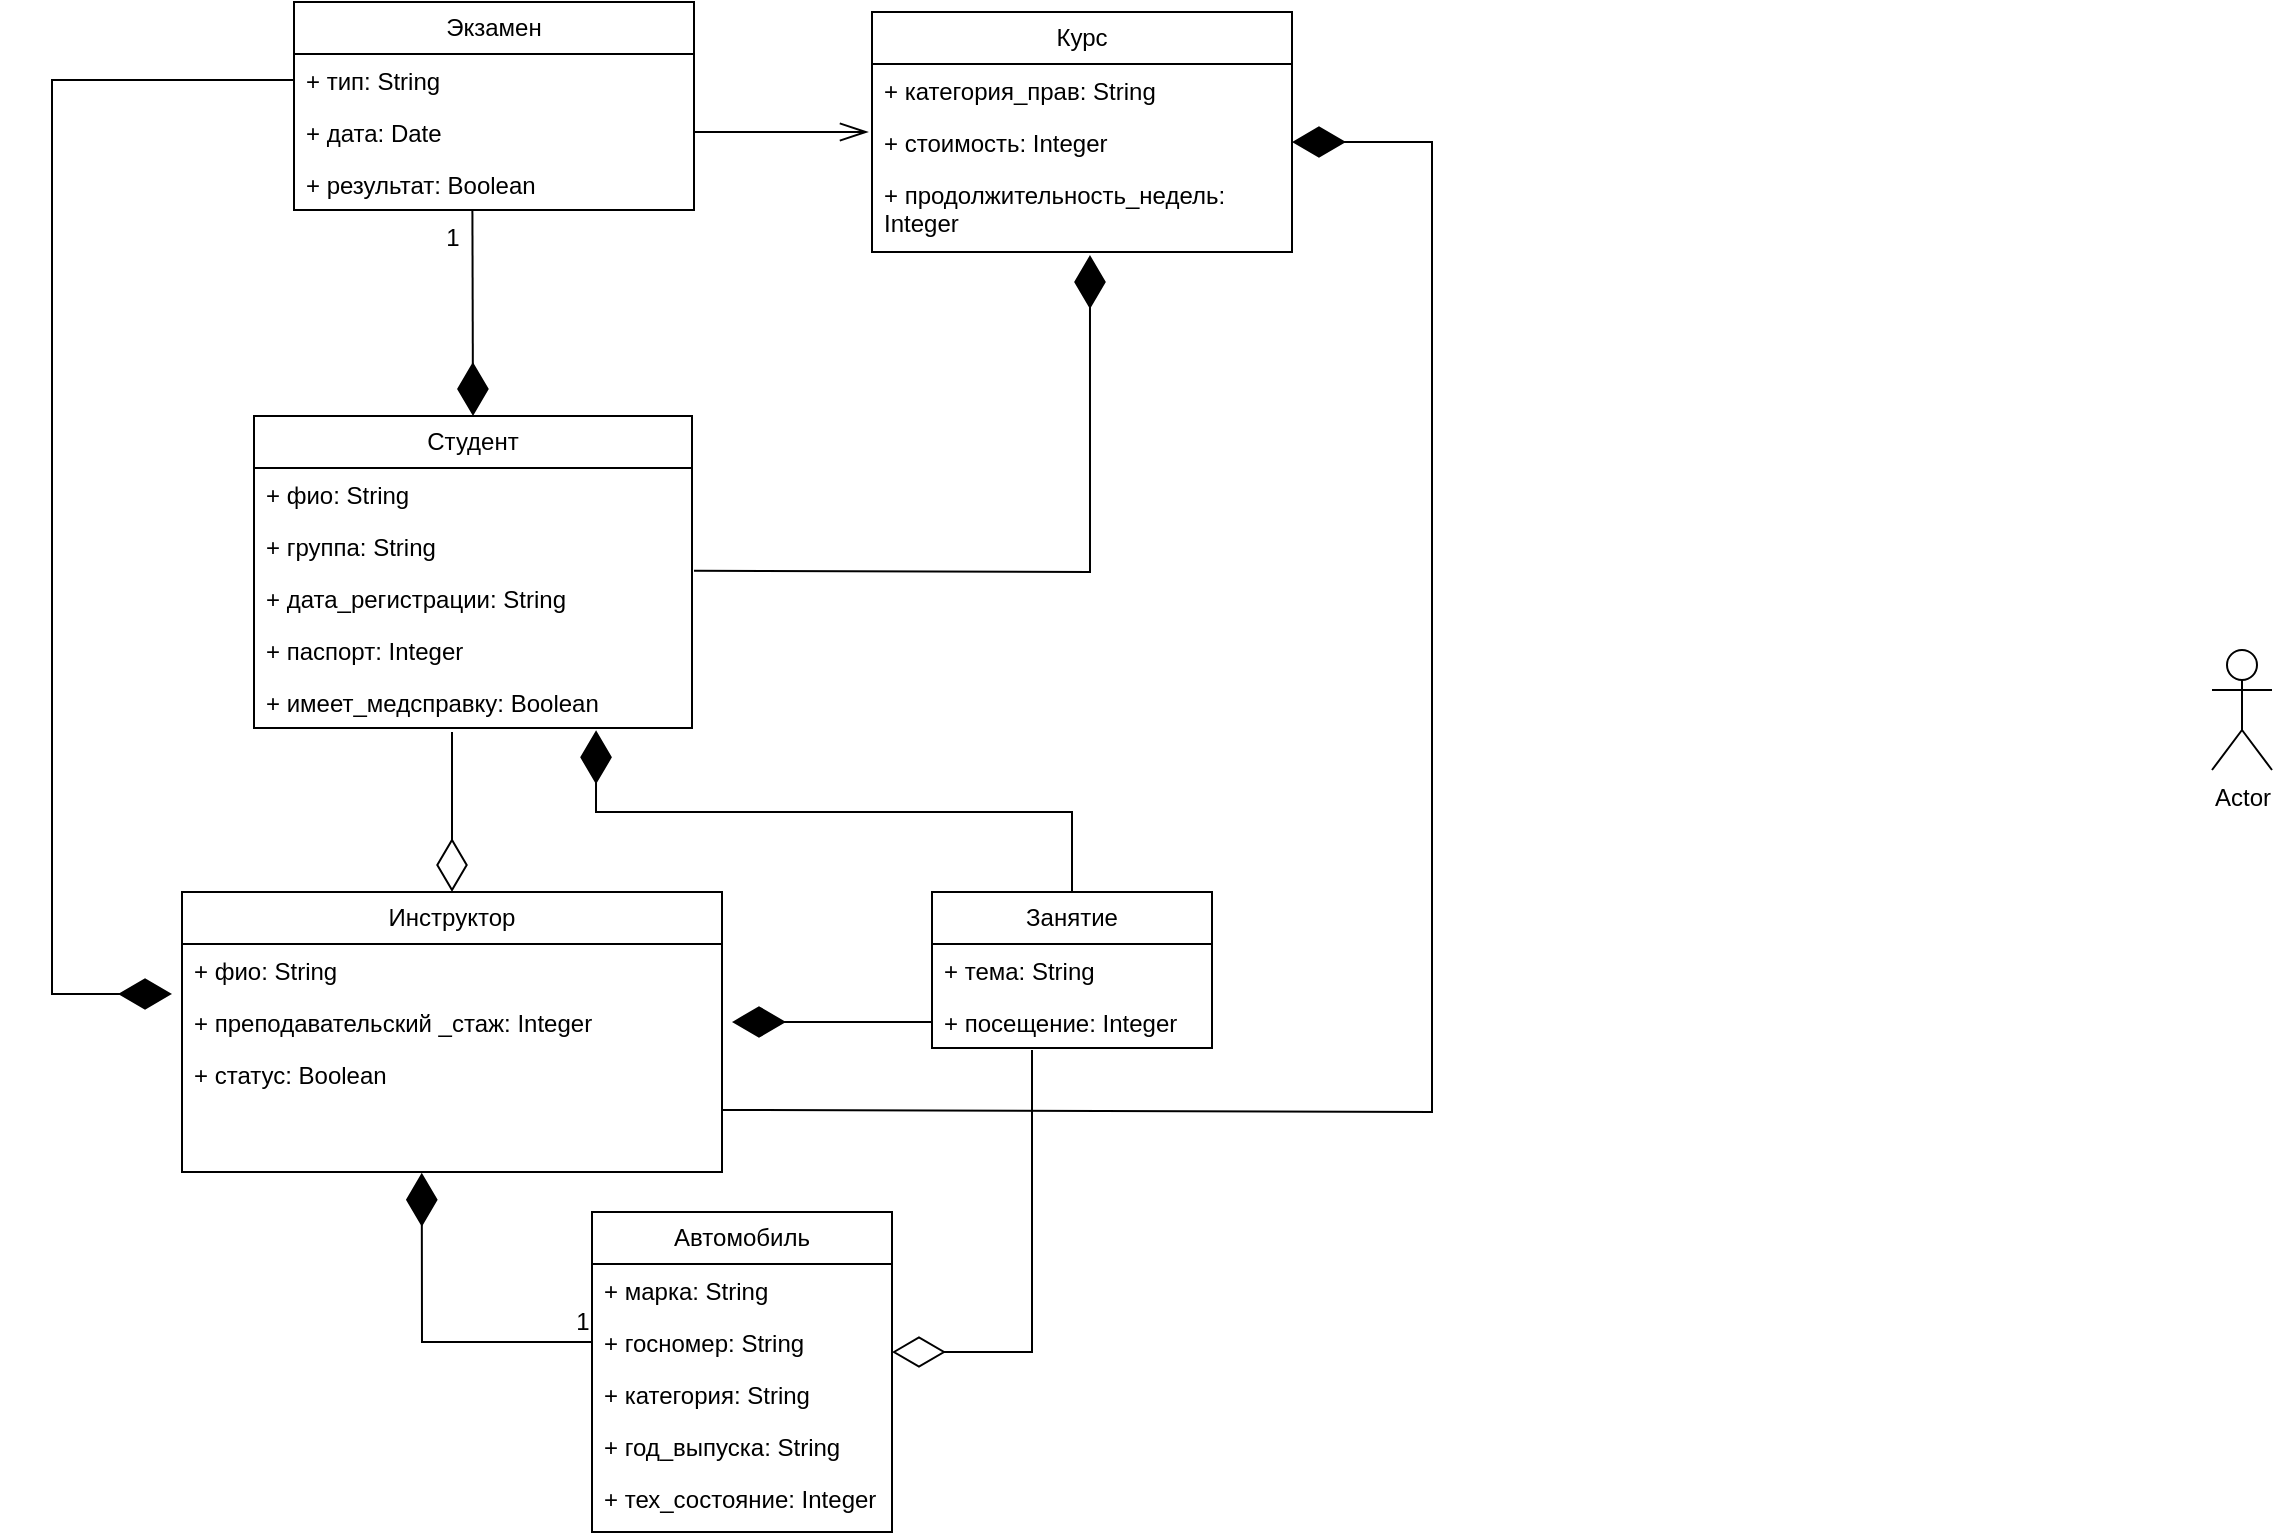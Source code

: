 <mxfile version="28.2.5" pages="2">
  <diagram name="Страница — 1" id="QAwYbJfvgkVjG-rEGAcN">
    <mxGraphModel dx="321" dy="782" grid="1" gridSize="10" guides="1" tooltips="1" connect="1" arrows="1" fold="1" page="1" pageScale="1" pageWidth="827" pageHeight="1169" math="0" shadow="0">
      <root>
        <mxCell id="0" />
        <mxCell id="1" parent="0" />
        <mxCell id="wUksPOQB8WpGineGd23I-5" value="Студент" style="swimlane;fontStyle=0;childLayout=stackLayout;horizontal=1;startSize=26;fillColor=none;horizontalStack=0;resizeParent=1;resizeParentMax=0;resizeLast=0;collapsible=1;marginBottom=0;whiteSpace=wrap;html=1;" parent="1" vertex="1">
          <mxGeometry x="1021" y="282" width="219" height="156" as="geometry" />
        </mxCell>
        <mxCell id="wUksPOQB8WpGineGd23I-6" value="+ фио: String" style="text;strokeColor=none;fillColor=none;align=left;verticalAlign=top;spacingLeft=4;spacingRight=4;overflow=hidden;rotatable=0;points=[[0,0.5],[1,0.5]];portConstraint=eastwest;whiteSpace=wrap;html=1;" parent="wUksPOQB8WpGineGd23I-5" vertex="1">
          <mxGeometry y="26" width="219" height="26" as="geometry" />
        </mxCell>
        <mxCell id="wUksPOQB8WpGineGd23I-50" value="+ группа: String" style="text;strokeColor=none;fillColor=none;align=left;verticalAlign=top;spacingLeft=4;spacingRight=4;overflow=hidden;rotatable=0;points=[[0,0.5],[1,0.5]];portConstraint=eastwest;whiteSpace=wrap;html=1;" parent="wUksPOQB8WpGineGd23I-5" vertex="1">
          <mxGeometry y="52" width="219" height="26" as="geometry" />
        </mxCell>
        <mxCell id="wUksPOQB8WpGineGd23I-46" value="+ дата_регистрации: String" style="text;strokeColor=none;fillColor=none;align=left;verticalAlign=top;spacingLeft=4;spacingRight=4;overflow=hidden;rotatable=0;points=[[0,0.5],[1,0.5]];portConstraint=eastwest;whiteSpace=wrap;html=1;" parent="wUksPOQB8WpGineGd23I-5" vertex="1">
          <mxGeometry y="78" width="219" height="26" as="geometry" />
        </mxCell>
        <mxCell id="wUksPOQB8WpGineGd23I-7" value="+ паспорт: Integer" style="text;strokeColor=none;fillColor=none;align=left;verticalAlign=top;spacingLeft=4;spacingRight=4;overflow=hidden;rotatable=0;points=[[0,0.5],[1,0.5]];portConstraint=eastwest;whiteSpace=wrap;html=1;" parent="wUksPOQB8WpGineGd23I-5" vertex="1">
          <mxGeometry y="104" width="219" height="26" as="geometry" />
        </mxCell>
        <mxCell id="wUksPOQB8WpGineGd23I-8" value="+ имеет_медсправку: Boolean" style="text;strokeColor=none;fillColor=none;align=left;verticalAlign=top;spacingLeft=4;spacingRight=4;overflow=hidden;rotatable=0;points=[[0,0.5],[1,0.5]];portConstraint=eastwest;whiteSpace=wrap;html=1;" parent="wUksPOQB8WpGineGd23I-5" vertex="1">
          <mxGeometry y="130" width="219" height="26" as="geometry" />
        </mxCell>
        <mxCell id="wUksPOQB8WpGineGd23I-9" value="Инструктор" style="swimlane;fontStyle=0;childLayout=stackLayout;horizontal=1;startSize=26;fillColor=none;horizontalStack=0;resizeParent=1;resizeParentMax=0;resizeLast=0;collapsible=1;marginBottom=0;whiteSpace=wrap;html=1;" parent="1" vertex="1">
          <mxGeometry x="985" y="520" width="270" height="140" as="geometry" />
        </mxCell>
        <mxCell id="wUksPOQB8WpGineGd23I-10" value="+ фио: String" style="text;strokeColor=none;fillColor=none;align=left;verticalAlign=top;spacingLeft=4;spacingRight=4;overflow=hidden;rotatable=0;points=[[0,0.5],[1,0.5]];portConstraint=eastwest;whiteSpace=wrap;html=1;" parent="wUksPOQB8WpGineGd23I-9" vertex="1">
          <mxGeometry y="26" width="270" height="26" as="geometry" />
        </mxCell>
        <mxCell id="wUksPOQB8WpGineGd23I-47" value="+ преподавательский _стаж: Integer" style="text;strokeColor=none;fillColor=none;align=left;verticalAlign=top;spacingLeft=4;spacingRight=4;overflow=hidden;rotatable=0;points=[[0,0.5],[1,0.5]];portConstraint=eastwest;whiteSpace=wrap;html=1;" parent="wUksPOQB8WpGineGd23I-9" vertex="1">
          <mxGeometry y="52" width="270" height="26" as="geometry" />
        </mxCell>
        <mxCell id="wUksPOQB8WpGineGd23I-12" value="+ статус: Boolean" style="text;strokeColor=none;fillColor=none;align=left;verticalAlign=top;spacingLeft=4;spacingRight=4;overflow=hidden;rotatable=0;points=[[0,0.5],[1,0.5]];portConstraint=eastwest;whiteSpace=wrap;html=1;" parent="wUksPOQB8WpGineGd23I-9" vertex="1">
          <mxGeometry y="78" width="270" height="62" as="geometry" />
        </mxCell>
        <mxCell id="wUksPOQB8WpGineGd23I-13" value="Автомобиль" style="swimlane;fontStyle=0;childLayout=stackLayout;horizontal=1;startSize=26;fillColor=none;horizontalStack=0;resizeParent=1;resizeParentMax=0;resizeLast=0;collapsible=1;marginBottom=0;whiteSpace=wrap;html=1;" parent="1" vertex="1">
          <mxGeometry x="1190" y="680" width="150" height="160" as="geometry" />
        </mxCell>
        <mxCell id="wUksPOQB8WpGineGd23I-14" value="+ марка: String" style="text;strokeColor=none;fillColor=none;align=left;verticalAlign=top;spacingLeft=4;spacingRight=4;overflow=hidden;rotatable=0;points=[[0,0.5],[1,0.5]];portConstraint=eastwest;whiteSpace=wrap;html=1;" parent="wUksPOQB8WpGineGd23I-13" vertex="1">
          <mxGeometry y="26" width="150" height="26" as="geometry" />
        </mxCell>
        <mxCell id="wUksPOQB8WpGineGd23I-15" value="+ госномер: String" style="text;strokeColor=none;fillColor=none;align=left;verticalAlign=top;spacingLeft=4;spacingRight=4;overflow=hidden;rotatable=0;points=[[0,0.5],[1,0.5]];portConstraint=eastwest;whiteSpace=wrap;html=1;" parent="wUksPOQB8WpGineGd23I-13" vertex="1">
          <mxGeometry y="52" width="150" height="26" as="geometry" />
        </mxCell>
        <mxCell id="wUksPOQB8WpGineGd23I-48" value="+ категория: String&lt;span style=&quot;caret-color: rgba(0, 0, 0, 0); color: rgba(0, 0, 0, 0); font-family: monospace; font-size: 0px; white-space: nowrap;&quot;&gt;%3CmxGraphModel%3E%3Croot%3E%3CmxCell%20id%3D%220%22%2F%3E%3CmxCell%20id%3D%221%22%20parent%3D%220%22%2F%3E%3CmxCell%20id%3D%222%22%20value%3D%22%2B%20%D1%81%D1%82%D0%B0%D0%B6%3A%20Integer%22%20style%3D%22text%3BstrokeColor%3Dnone%3BfillColor%3Dnone%3Balign%3Dleft%3BverticalAlign%3Dtop%3BspacingLeft%3D4%3BspacingRight%3D4%3Boverflow%3Dhidden%3Brotatable%3D0%3Bpoints%3D%5B%5B0%2C0.5%5D%2C%5B1%2C0.5%5D%5D%3BportConstraint%3Deastwest%3BwhiteSpace%3Dwrap%3Bhtml%3D1%3B%22%20vertex%3D%221%22%20parent%3D%221%22%3E%3CmxGeometry%20x%3D%22440%22%20y%3D%22164%22%20width%3D%22140%22%20height%3D%2226%22%20as%3D%22geometry%22%2F%3E%3C%2FmxCell%3E%3C%2Froot%3E%3C%2FmxGraphModel%3E&lt;/span&gt;" style="text;strokeColor=none;fillColor=none;align=left;verticalAlign=top;spacingLeft=4;spacingRight=4;overflow=hidden;rotatable=0;points=[[0,0.5],[1,0.5]];portConstraint=eastwest;whiteSpace=wrap;html=1;" parent="wUksPOQB8WpGineGd23I-13" vertex="1">
          <mxGeometry y="78" width="150" height="26" as="geometry" />
        </mxCell>
        <mxCell id="wUksPOQB8WpGineGd23I-16" value="+ год_выпуска: String&lt;span style=&quot;caret-color: rgba(0, 0, 0, 0); color: rgba(0, 0, 0, 0); font-family: monospace; font-size: 0px; white-space: nowrap;&quot;&gt;%3CmxGraphModel%3E%3Croot%3E%3CmxCell%20id%3D%220%22%2F%3E%3CmxCell%20id%3D%221%22%20parent%3D%220%22%2F%3E%3CmxCell%20id%3D%222%22%20value%3D%22%2B%20%D1%81%D1%82%D0%B0%D0%B6%3A%20Integer%22%20style%3D%22text%3BstrokeColor%3Dnone%3BfillColor%3Dnone%3Balign%3Dleft%3BverticalAlign%3Dtop%3BspacingLeft%3D4%3BspacingRight%3D4%3Boverflow%3Dhidden%3Brotatable%3D0%3Bpoints%3D%5B%5B0%2C0.5%5D%2C%5B1%2C0.5%5D%5D%3BportConstraint%3Deastwest%3BwhiteSpace%3Dwrap%3Bhtml%3D1%3B%22%20vertex%3D%221%22%20parent%3D%221%22%3E%3CmxGeometry%20x%3D%22440%22%20y%3D%22164%22%20width%3D%22140%22%20height%3D%2226%22%20as%3D%22geometry%22%2F%3E%3C%2FmxCell%3E%3C%2Froot%3E%3C%2FmxGraphModel%3E&lt;/span&gt;" style="text;strokeColor=none;fillColor=none;align=left;verticalAlign=top;spacingLeft=4;spacingRight=4;overflow=hidden;rotatable=0;points=[[0,0.5],[1,0.5]];portConstraint=eastwest;whiteSpace=wrap;html=1;" parent="wUksPOQB8WpGineGd23I-13" vertex="1">
          <mxGeometry y="104" width="150" height="26" as="geometry" />
        </mxCell>
        <mxCell id="kcBepoD6dP65CiGmaRNh-5" value="+ тех_состояние: Integer&lt;span style=&quot;caret-color: rgba(0, 0, 0, 0); color: rgba(0, 0, 0, 0); font-family: monospace; font-size: 0px; white-space: nowrap;&quot;&gt;%3CmxGraphModel%3E%3Croot%3E%3CmxCell%20id%3D%220%22%2F%3E%3CmxCell%20id%3D%221%22%20parent%3D%220%22%2F%3E%3CmxCell%20id%3D%222%22%20value%3D%22%2B%20%D1%81%D1%82%D0%B0%D0%B6%3A%20Integer%22%20style%3D%22text%3BstrokeColor%3Dnone%3BfillColor%3Dnone%3Balign%3Dleft%3BverticalAlign%3Dtop%3BspacingLeft%3D4%3BspacingRight%3D4%3Boverflow%3Dhidden%3Brotatable%3D0%3Bpoints%3D%5B%5B0%2C0.5%5D%2C%5B1%2C0.5%5D%5D%3BportConstraint%3Deastwest%3BwhiteSpace%3Dwrap%3Bhtml%3D1%3B%22%20vertex%3D%221%22%20parent%3D%221%22%3E%3CmxGeometry%20x%3D%22440%22%20y%3D%22164%22%20width%3D%22140%22%20height%3D%2226%22%20as%3D%22geometry%22%2F%3E%3C%2FmxCell%3E%3C%2Froot%3E%3C%2FmxGraphModel%3E&lt;/span&gt;" style="text;strokeColor=none;fillColor=none;align=left;verticalAlign=top;spacingLeft=4;spacingRight=4;overflow=hidden;rotatable=0;points=[[0,0.5],[1,0.5]];portConstraint=eastwest;whiteSpace=wrap;html=1;" vertex="1" parent="wUksPOQB8WpGineGd23I-13">
          <mxGeometry y="130" width="150" height="30" as="geometry" />
        </mxCell>
        <mxCell id="wUksPOQB8WpGineGd23I-17" value="Курс" style="swimlane;fontStyle=0;childLayout=stackLayout;horizontal=1;startSize=26;fillColor=none;horizontalStack=0;resizeParent=1;resizeParentMax=0;resizeLast=0;collapsible=1;marginBottom=0;whiteSpace=wrap;html=1;" parent="1" vertex="1">
          <mxGeometry x="1330" y="80" width="210" height="120" as="geometry" />
        </mxCell>
        <mxCell id="wUksPOQB8WpGineGd23I-18" value="+ категория_прав: String" style="text;strokeColor=none;fillColor=none;align=left;verticalAlign=top;spacingLeft=4;spacingRight=4;overflow=hidden;rotatable=0;points=[[0,0.5],[1,0.5]];portConstraint=eastwest;whiteSpace=wrap;html=1;" parent="wUksPOQB8WpGineGd23I-17" vertex="1">
          <mxGeometry y="26" width="210" height="26" as="geometry" />
        </mxCell>
        <mxCell id="wUksPOQB8WpGineGd23I-19" value="+ стоимость: Integer" style="text;strokeColor=none;fillColor=none;align=left;verticalAlign=top;spacingLeft=4;spacingRight=4;overflow=hidden;rotatable=0;points=[[0,0.5],[1,0.5]];portConstraint=eastwest;whiteSpace=wrap;html=1;" parent="wUksPOQB8WpGineGd23I-17" vertex="1">
          <mxGeometry y="52" width="210" height="26" as="geometry" />
        </mxCell>
        <mxCell id="wUksPOQB8WpGineGd23I-20" value="+ продолжительность_недель: Integer" style="text;strokeColor=none;fillColor=none;align=left;verticalAlign=top;spacingLeft=4;spacingRight=4;overflow=hidden;rotatable=0;points=[[0,0.5],[1,0.5]];portConstraint=eastwest;whiteSpace=wrap;html=1;" parent="wUksPOQB8WpGineGd23I-17" vertex="1">
          <mxGeometry y="78" width="210" height="42" as="geometry" />
        </mxCell>
        <mxCell id="wUksPOQB8WpGineGd23I-29" value="Занятие" style="swimlane;fontStyle=0;childLayout=stackLayout;horizontal=1;startSize=26;fillColor=none;horizontalStack=0;resizeParent=1;resizeParentMax=0;resizeLast=0;collapsible=1;marginBottom=0;whiteSpace=wrap;html=1;" parent="1" vertex="1">
          <mxGeometry x="1360" y="520" width="140" height="78" as="geometry" />
        </mxCell>
        <mxCell id="wUksPOQB8WpGineGd23I-30" value="+ тема: String" style="text;strokeColor=none;fillColor=none;align=left;verticalAlign=top;spacingLeft=4;spacingRight=4;overflow=hidden;rotatable=0;points=[[0,0.5],[1,0.5]];portConstraint=eastwest;whiteSpace=wrap;html=1;" parent="wUksPOQB8WpGineGd23I-29" vertex="1">
          <mxGeometry y="26" width="140" height="26" as="geometry" />
        </mxCell>
        <mxCell id="wUksPOQB8WpGineGd23I-31" value="+ посещение: Integer" style="text;strokeColor=none;fillColor=none;align=left;verticalAlign=top;spacingLeft=4;spacingRight=4;overflow=hidden;rotatable=0;points=[[0,0.5],[1,0.5]];portConstraint=eastwest;whiteSpace=wrap;html=1;" parent="wUksPOQB8WpGineGd23I-29" vertex="1">
          <mxGeometry y="52" width="140" height="26" as="geometry" />
        </mxCell>
        <mxCell id="wUksPOQB8WpGineGd23I-37" value="Экзамен" style="swimlane;fontStyle=0;childLayout=stackLayout;horizontal=1;startSize=26;fillColor=none;horizontalStack=0;resizeParent=1;resizeParentMax=0;resizeLast=0;collapsible=1;marginBottom=0;whiteSpace=wrap;html=1;" parent="1" vertex="1">
          <mxGeometry x="1041" y="75" width="200" height="104" as="geometry" />
        </mxCell>
        <mxCell id="wUksPOQB8WpGineGd23I-38" value="+ тип: String" style="text;strokeColor=none;fillColor=none;align=left;verticalAlign=top;spacingLeft=4;spacingRight=4;overflow=hidden;rotatable=0;points=[[0,0.5],[1,0.5]];portConstraint=eastwest;whiteSpace=wrap;html=1;" parent="wUksPOQB8WpGineGd23I-37" vertex="1">
          <mxGeometry y="26" width="200" height="26" as="geometry" />
        </mxCell>
        <mxCell id="wUksPOQB8WpGineGd23I-39" value="+ дата: Date" style="text;strokeColor=none;fillColor=none;align=left;verticalAlign=top;spacingLeft=4;spacingRight=4;overflow=hidden;rotatable=0;points=[[0,0.5],[1,0.5]];portConstraint=eastwest;whiteSpace=wrap;html=1;" parent="wUksPOQB8WpGineGd23I-37" vertex="1">
          <mxGeometry y="52" width="200" height="26" as="geometry" />
        </mxCell>
        <mxCell id="wUksPOQB8WpGineGd23I-40" value="+ результат: Boolean" style="text;strokeColor=none;fillColor=none;align=left;verticalAlign=top;spacingLeft=4;spacingRight=4;overflow=hidden;rotatable=0;points=[[0,0.5],[1,0.5]];portConstraint=eastwest;whiteSpace=wrap;html=1;" parent="wUksPOQB8WpGineGd23I-37" vertex="1">
          <mxGeometry y="78" width="200" height="26" as="geometry" />
        </mxCell>
        <mxCell id="wUksPOQB8WpGineGd23I-65" value="" style="endArrow=diamondThin;endFill=0;endSize=24;html=1;rounded=0;" parent="1" edge="1">
          <mxGeometry width="160" relative="1" as="geometry">
            <mxPoint x="1120" y="440" as="sourcePoint" />
            <mxPoint x="1120" y="520" as="targetPoint" />
          </mxGeometry>
        </mxCell>
        <mxCell id="wUksPOQB8WpGineGd23I-68" value="" style="endArrow=diamondThin;endFill=0;endSize=24;html=1;rounded=0;" parent="1" edge="1">
          <mxGeometry width="160" relative="1" as="geometry">
            <mxPoint x="1410" y="599" as="sourcePoint" />
            <mxPoint x="1340" y="750" as="targetPoint" />
            <Array as="points">
              <mxPoint x="1410" y="750" />
            </Array>
          </mxGeometry>
        </mxCell>
        <mxCell id="wUksPOQB8WpGineGd23I-69" value="" style="endArrow=diamondThin;endFill=1;endSize=24;html=1;rounded=0;entryX=0.444;entryY=1.006;entryDx=0;entryDy=0;entryPerimeter=0;exitX=0;exitY=0.5;exitDx=0;exitDy=0;" parent="1" source="wUksPOQB8WpGineGd23I-15" target="wUksPOQB8WpGineGd23I-12" edge="1">
          <mxGeometry width="160" relative="1" as="geometry">
            <mxPoint x="930" y="750" as="sourcePoint" />
            <mxPoint x="1090" y="750" as="targetPoint" />
            <Array as="points">
              <mxPoint x="1105" y="745" />
            </Array>
          </mxGeometry>
        </mxCell>
        <mxCell id="wUksPOQB8WpGineGd23I-70" value="1" style="text;html=1;align=center;verticalAlign=middle;resizable=0;points=[];autosize=1;strokeColor=none;fillColor=none;" parent="1" vertex="1">
          <mxGeometry x="1170" y="720" width="30" height="30" as="geometry" />
        </mxCell>
        <mxCell id="wUksPOQB8WpGineGd23I-74" value="" style="endArrow=diamondThin;endFill=1;endSize=24;html=1;rounded=0;entryX=0.5;entryY=0;entryDx=0;entryDy=0;exitX=0.446;exitY=1.005;exitDx=0;exitDy=0;exitPerimeter=0;" parent="1" source="wUksPOQB8WpGineGd23I-40" target="wUksPOQB8WpGineGd23I-5" edge="1">
          <mxGeometry width="160" relative="1" as="geometry">
            <mxPoint x="1050.5" y="240" as="sourcePoint" />
            <mxPoint x="1210.5" y="240" as="targetPoint" />
          </mxGeometry>
        </mxCell>
        <mxCell id="kPPWsQkAGOzfzcdoqyH--1" value="" style="endArrow=diamondThin;endFill=1;endSize=24;html=1;rounded=0;exitX=0;exitY=0.5;exitDx=0;exitDy=0;" edge="1" parent="1" source="wUksPOQB8WpGineGd23I-31">
          <mxGeometry width="160" relative="1" as="geometry">
            <mxPoint x="1190" y="640" as="sourcePoint" />
            <mxPoint x="1260" y="585" as="targetPoint" />
          </mxGeometry>
        </mxCell>
        <mxCell id="kPPWsQkAGOzfzcdoqyH--3" value="Actor" style="shape=umlActor;verticalLabelPosition=bottom;verticalAlign=top;html=1;" vertex="1" parent="1">
          <mxGeometry x="2000" y="399" width="30" height="60" as="geometry" />
        </mxCell>
        <mxCell id="GoUFbPO1qaWwFP-hD7Qs-1" value="" style="endArrow=diamondThin;endFill=1;endSize=24;html=1;rounded=0;exitX=0;exitY=0.5;exitDx=0;exitDy=0;" edge="1" parent="1" source="wUksPOQB8WpGineGd23I-38">
          <mxGeometry width="160" relative="1" as="geometry">
            <mxPoint x="920" y="100" as="sourcePoint" />
            <mxPoint x="980" y="571" as="targetPoint" />
            <Array as="points">
              <mxPoint x="920" y="114" />
              <mxPoint x="920" y="571" />
            </Array>
          </mxGeometry>
        </mxCell>
        <mxCell id="GoUFbPO1qaWwFP-hD7Qs-2" value="1" style="text;html=1;align=center;verticalAlign=middle;resizable=0;points=[];autosize=1;strokeColor=none;fillColor=none;" vertex="1" parent="1">
          <mxGeometry x="1105" y="178" width="30" height="30" as="geometry" />
        </mxCell>
        <mxCell id="kcBepoD6dP65CiGmaRNh-1" value="" style="endArrow=diamondThin;endFill=1;endSize=24;html=1;rounded=0;entryX=0.781;entryY=1.045;entryDx=0;entryDy=0;entryPerimeter=0;exitX=0.5;exitY=0;exitDx=0;exitDy=0;" edge="1" parent="1" source="wUksPOQB8WpGineGd23I-29" target="wUksPOQB8WpGineGd23I-8">
          <mxGeometry width="160" relative="1" as="geometry">
            <mxPoint x="1190" y="470" as="sourcePoint" />
            <mxPoint x="1350" y="470" as="targetPoint" />
            <Array as="points">
              <mxPoint x="1430" y="480" />
              <mxPoint x="1380" y="480" />
              <mxPoint x="1192" y="480" />
            </Array>
          </mxGeometry>
        </mxCell>
        <mxCell id="kcBepoD6dP65CiGmaRNh-3" value="" style="endArrow=diamondThin;endFill=1;endSize=24;html=1;rounded=0;entryX=0.519;entryY=1.036;entryDx=0;entryDy=0;entryPerimeter=0;" edge="1" parent="1" target="wUksPOQB8WpGineGd23I-20">
          <mxGeometry width="160" relative="1" as="geometry">
            <mxPoint x="1241" y="359.41" as="sourcePoint" />
            <mxPoint x="1401" y="359.41" as="targetPoint" />
            <Array as="points">
              <mxPoint x="1439" y="360" />
            </Array>
          </mxGeometry>
        </mxCell>
        <mxCell id="BifNgcwuPWVsivKIQP8m-1" value="" style="endArrow=diamondThin;endFill=1;endSize=24;html=1;rounded=0;entryX=1;entryY=0.5;entryDx=0;entryDy=0;exitX=1;exitY=0.5;exitDx=0;exitDy=0;" edge="1" parent="1" source="wUksPOQB8WpGineGd23I-12" target="wUksPOQB8WpGineGd23I-19">
          <mxGeometry width="160" relative="1" as="geometry">
            <mxPoint x="1140" y="460" as="sourcePoint" />
            <mxPoint x="1300" y="460" as="targetPoint" />
            <Array as="points">
              <mxPoint x="1610" y="630" />
              <mxPoint x="1610" y="145" />
            </Array>
          </mxGeometry>
        </mxCell>
        <mxCell id="m7FB83qBuB6hCcRIXeyr-1" value="" style="endArrow=openThin;endFill=0;endSize=12;html=1;rounded=0;exitX=1;exitY=0.5;exitDx=0;exitDy=0;" edge="1" parent="1" source="wUksPOQB8WpGineGd23I-39">
          <mxGeometry width="160" relative="1" as="geometry">
            <mxPoint x="1150" y="208" as="sourcePoint" />
            <mxPoint x="1328" y="140" as="targetPoint" />
          </mxGeometry>
        </mxCell>
      </root>
    </mxGraphModel>
  </diagram>
  <diagram id="qtcbVxGvF-eRT-Srnhxi" name="Страница — 3">
    <mxGraphModel dx="976" dy="665" grid="1" gridSize="10" guides="1" tooltips="1" connect="1" arrows="1" fold="1" page="1" pageScale="1" pageWidth="827" pageHeight="1169" math="0" shadow="0">
      <root>
        <mxCell id="0" />
        <mxCell id="1" parent="0" />
        <mxCell id="LfXD37lfIeuBBXEeCQgN-5" value="" style="html=1;verticalAlign=bottom;startArrow=none;startFill=0;endArrow=open;startSize=6;endSize=8;curved=0;rounded=0;" edge="1" parent="1">
          <mxGeometry x="1" y="-78" width="80" relative="1" as="geometry">
            <mxPoint x="360" y="480" as="sourcePoint" />
            <mxPoint x="280" y="570" as="targetPoint" />
            <mxPoint x="50" y="-18" as="offset" />
          </mxGeometry>
        </mxCell>
        <mxCell id="GSiBFocox1iAfgPtR_PH-1" value=":User" style="shape=umlActor;verticalLabelPosition=bottom;verticalAlign=top;html=1;" vertex="1" parent="1">
          <mxGeometry x="40" y="380" width="30" height="60" as="geometry" />
        </mxCell>
        <mxCell id="GSiBFocox1iAfgPtR_PH-2" value="&lt;font style=&quot;font-size: 19px;&quot;&gt;:Controller&lt;/font&gt;" style="html=1;whiteSpace=wrap;" vertex="1" parent="1">
          <mxGeometry x="340" y="350" width="130" height="100" as="geometry" />
        </mxCell>
        <mxCell id="GSiBFocox1iAfgPtR_PH-3" value="" style="line;strokeWidth=1;fillColor=none;align=left;verticalAlign=middle;spacingTop=-1;spacingLeft=3;spacingRight=3;rotatable=0;labelPosition=right;points=[];portConstraint=eastwest;strokeColor=inherit;" vertex="1" parent="1">
          <mxGeometry x="80" y="406" width="260" height="8" as="geometry" />
        </mxCell>
        <mxCell id="n37fG8gkdwUqP45SpHdC-1" value="&lt;font style=&quot;font-size: 14px;&quot;&gt;1: drivingReservation(datetime)&lt;/font&gt;" style="text;html=1;align=center;verticalAlign=middle;resizable=0;points=[];autosize=1;strokeColor=none;fillColor=none;" vertex="1" parent="1">
          <mxGeometry x="110" y="370" width="220" height="30" as="geometry" />
        </mxCell>
        <mxCell id="9Q92C9y7-4zUKjrQ7Lec-5" value="" style="html=1;verticalAlign=bottom;startArrow=none;startFill=0;endArrow=open;startSize=6;endSize=8;curved=0;rounded=0;exitX=0.108;exitY=0.982;exitDx=0;exitDy=0;exitPerimeter=0;entryX=0.909;entryY=0.982;entryDx=0;entryDy=0;entryPerimeter=0;" edge="1" parent="1" source="n37fG8gkdwUqP45SpHdC-1" target="n37fG8gkdwUqP45SpHdC-1">
          <mxGeometry x="1" y="-78" width="80" relative="1" as="geometry">
            <mxPoint x="180" y="400" as="sourcePoint" />
            <mxPoint x="260" y="400" as="targetPoint" />
            <mxPoint x="50" y="-18" as="offset" />
          </mxGeometry>
        </mxCell>
        <mxCell id="4_yCKiV1S9GNA5D5pq3B-1" value="&lt;font style=&quot;font-size: 17px;&quot;&gt;instructor:Instructor&lt;/font&gt;" style="html=1;whiteSpace=wrap;" vertex="1" parent="1">
          <mxGeometry x="565" y="220" width="155" height="70" as="geometry" />
        </mxCell>
        <mxCell id="4_yCKiV1S9GNA5D5pq3B-2" value="" style="html=1;verticalAlign=bottom;startArrow=none;startFill=0;endArrow=none;curved=1;rounded=0;exitX=0.5;exitY=0;exitDx=0;exitDy=0;strokeColor=default;endFill=0;entryX=0.5;entryY=1;entryDx=0;entryDy=0;" edge="1" parent="1" source="GSiBFocox1iAfgPtR_PH-2" target="4_yCKiV1S9GNA5D5pq3B-1">
          <mxGeometry x="1" y="-78" width="80" relative="1" as="geometry">
            <mxPoint x="414" y="380" as="sourcePoint" />
            <mxPoint x="400" y="281" as="targetPoint" />
            <mxPoint x="50" y="-18" as="offset" />
          </mxGeometry>
        </mxCell>
        <mxCell id="xx4M61LE_qQCZIVW691D-6" value="&lt;font style=&quot;font-size: 22px;&quot;&gt;car:Car&lt;/font&gt;" style="html=1;whiteSpace=wrap;" vertex="1" parent="1">
          <mxGeometry x="670" y="406" width="130" height="72.5" as="geometry" />
        </mxCell>
        <mxCell id="xx4M61LE_qQCZIVW691D-7" value="" style="html=1;verticalAlign=bottom;startArrow=none;startFill=0;endArrow=none;curved=1;rounded=0;exitX=1;exitY=0.5;exitDx=0;exitDy=0;strokeColor=default;endFill=0;entryX=0;entryY=0.5;entryDx=0;entryDy=0;" edge="1" parent="1" source="GSiBFocox1iAfgPtR_PH-2" target="xx4M61LE_qQCZIVW691D-6">
          <mxGeometry x="1" y="-78" width="80" relative="1" as="geometry">
            <mxPoint x="400" y="679" as="sourcePoint" />
            <mxPoint x="580" y="414" as="targetPoint" />
            <mxPoint x="50" y="-18" as="offset" />
          </mxGeometry>
        </mxCell>
        <mxCell id="xx4M61LE_qQCZIVW691D-8" value="&lt;font style=&quot;font-size: 16px;&quot;&gt;student:Student&lt;/font&gt;" style="html=1;whiteSpace=wrap;" vertex="1" parent="1">
          <mxGeometry x="220" y="585" width="140" height="55" as="geometry" />
        </mxCell>
        <mxCell id="xx4M61LE_qQCZIVW691D-10" value="" style="html=1;verticalAlign=bottom;startArrow=none;startFill=0;endArrow=none;curved=1;rounded=0;exitX=0.5;exitY=1;exitDx=0;exitDy=0;entryX=0.5;entryY=0;entryDx=0;entryDy=0;strokeColor=default;endFill=0;" edge="1" parent="1" source="GSiBFocox1iAfgPtR_PH-2" target="xx4M61LE_qQCZIVW691D-8">
          <mxGeometry x="1" y="-78" width="80" relative="1" as="geometry">
            <mxPoint x="420" y="490" as="sourcePoint" />
            <mxPoint x="528" y="491" as="targetPoint" />
            <mxPoint x="50" y="-18" as="offset" />
          </mxGeometry>
        </mxCell>
        <mxCell id="xx4M61LE_qQCZIVW691D-12" value="" style="html=1;align=left;spacingLeft=2;endArrow=none;rounded=0;edgeStyle=orthogonalEdgeStyle;curved=0;rounded=0;endFill=0;" edge="1" parent="1">
          <mxGeometry x="-0.294" y="-50" relative="1" as="geometry">
            <mxPoint x="470" y="427.25" as="sourcePoint" />
            <Array as="points">
              <mxPoint x="530" y="427" />
              <mxPoint x="530" y="500" />
              <mxPoint x="448" y="500" />
            </Array>
            <mxPoint x="448" y="450" as="targetPoint" />
            <mxPoint x="50" y="-50" as="offset" />
          </mxGeometry>
        </mxCell>
        <mxCell id="xx4M61LE_qQCZIVW691D-13" value="" style="html=1;verticalAlign=bottom;startArrow=none;startFill=0;endArrow=open;startSize=6;endSize=8;curved=0;rounded=0;" edge="1" parent="1">
          <mxGeometry x="1" y="-78" width="80" relative="1" as="geometry">
            <mxPoint x="410" y="330" as="sourcePoint" />
            <mxPoint x="540" y="290" as="targetPoint" />
            <mxPoint x="50" y="-18" as="offset" />
          </mxGeometry>
        </mxCell>
        <mxCell id="LfXD37lfIeuBBXEeCQgN-1" value="&lt;div&gt;[instructorStatus = True]]&lt;/div&gt;&lt;font style=&quot;font-size: 13px;&quot;&gt;1.1: * CheckIsInstructorFree(datetime)&lt;/font&gt;" style="text;html=1;align=center;verticalAlign=middle;resizable=0;points=[];autosize=1;strokeColor=none;fillColor=none;rotation=-15;" vertex="1" parent="1">
          <mxGeometry x="330" y="275" width="240" height="40" as="geometry" />
        </mxCell>
        <mxCell id="LfXD37lfIeuBBXEeCQgN-2" value="&lt;div&gt;[carCondition &amp;gt; 3]&lt;/div&gt;&lt;font style=&quot;font-size: 13px;&quot;&gt;1.2: CheckCarCondition(instructor)&lt;/font&gt;" style="text;html=1;align=center;verticalAlign=middle;resizable=0;points=[];autosize=1;strokeColor=none;fillColor=none;rotation=15;" vertex="1" parent="1">
          <mxGeometry x="460" y="360" width="220" height="40" as="geometry" />
        </mxCell>
        <mxCell id="LfXD37lfIeuBBXEeCQgN-4" value="" style="html=1;verticalAlign=bottom;startArrow=none;startFill=0;endArrow=open;startSize=6;endSize=8;curved=0;rounded=0;entryX=0.9;entryY=1.098;entryDx=0;entryDy=0;entryPerimeter=0;" edge="1" parent="1" target="LfXD37lfIeuBBXEeCQgN-2">
          <mxGeometry x="1" y="-78" width="80" relative="1" as="geometry">
            <mxPoint x="510" y="390" as="sourcePoint" />
            <mxPoint x="640" y="570" as="targetPoint" />
            <mxPoint x="50" y="-18" as="offset" />
          </mxGeometry>
        </mxCell>
        <mxCell id="LfXD37lfIeuBBXEeCQgN-8" value="&lt;div&gt;[isMedicalCard = True and carCondition &amp;gt; 3 and instructorStatus = True]&lt;/div&gt;&lt;font style=&quot;font-size: 13px;&quot;&gt;1.4: ConfirmDrivingReservation()&lt;/font&gt;" style="text;html=1;align=center;verticalAlign=middle;resizable=0;points=[];autosize=1;strokeColor=none;fillColor=none;" vertex="1" parent="1">
          <mxGeometry x="390" y="520" width="410" height="40" as="geometry" />
        </mxCell>
        <mxCell id="VgjkSt2r0YiZlFxvWj0r-1" value="" style="html=1;verticalAlign=bottom;startArrow=none;startFill=0;endArrow=open;startSize=6;endSize=8;curved=0;rounded=0;" edge="1" parent="1">
          <mxGeometry x="1" y="-78" width="80" relative="1" as="geometry">
            <mxPoint x="540" y="509.5" as="sourcePoint" />
            <mxPoint x="440" y="509.5" as="targetPoint" />
            <mxPoint x="50" y="-18" as="offset" />
          </mxGeometry>
        </mxCell>
        <mxCell id="LfXD37lfIeuBBXEeCQgN-7" value="&lt;div&gt;[isMedicalCard = True]]&lt;/div&gt;&lt;font style=&quot;font-size: 13px;&quot;&gt;1.3: CheckMedicalCard()&lt;/font&gt;" style="text;html=1;align=center;verticalAlign=middle;resizable=0;points=[];autosize=1;strokeColor=none;fillColor=none;" vertex="1" parent="1">
          <mxGeometry x="160" y="490" width="170" height="40" as="geometry" />
        </mxCell>
      </root>
    </mxGraphModel>
  </diagram>
</mxfile>
